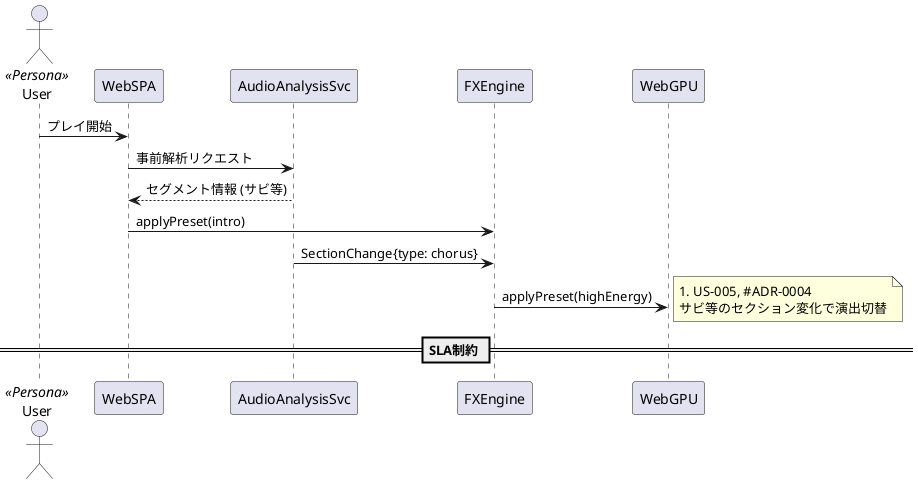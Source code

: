 @startuml
' ==========================================================
' Sequence Diagram — Section FX Switch (Chorus Detection)
' PlayAsYouLike Web Rhythm Game
' ==========================================================
actor User <<Persona>>
participant WebSPA
participant AudioAnalysisSvc
participant FXEngine
participant WebGPU

User -> WebSPA: プレイ開始
WebSPA -> AudioAnalysisSvc: 事前解析リクエスト
AudioAnalysisSvc --> WebSPA: セグメント情報 (サビ等)
WebSPA -> FXEngine: applyPreset(intro)
' ... 省略 ...
AudioAnalysisSvc -> FXEngine: SectionChange{type: chorus}
FXEngine -> WebGPU: applyPreset(highEnergy)

note right: #US-005, #ADR-0004\nサビ等のセクション変化で演出切替

== SLA制約 ==
' <<constraint>> 事前解析: 300秒以内 / セクション切替: 1秒以内

@enduml